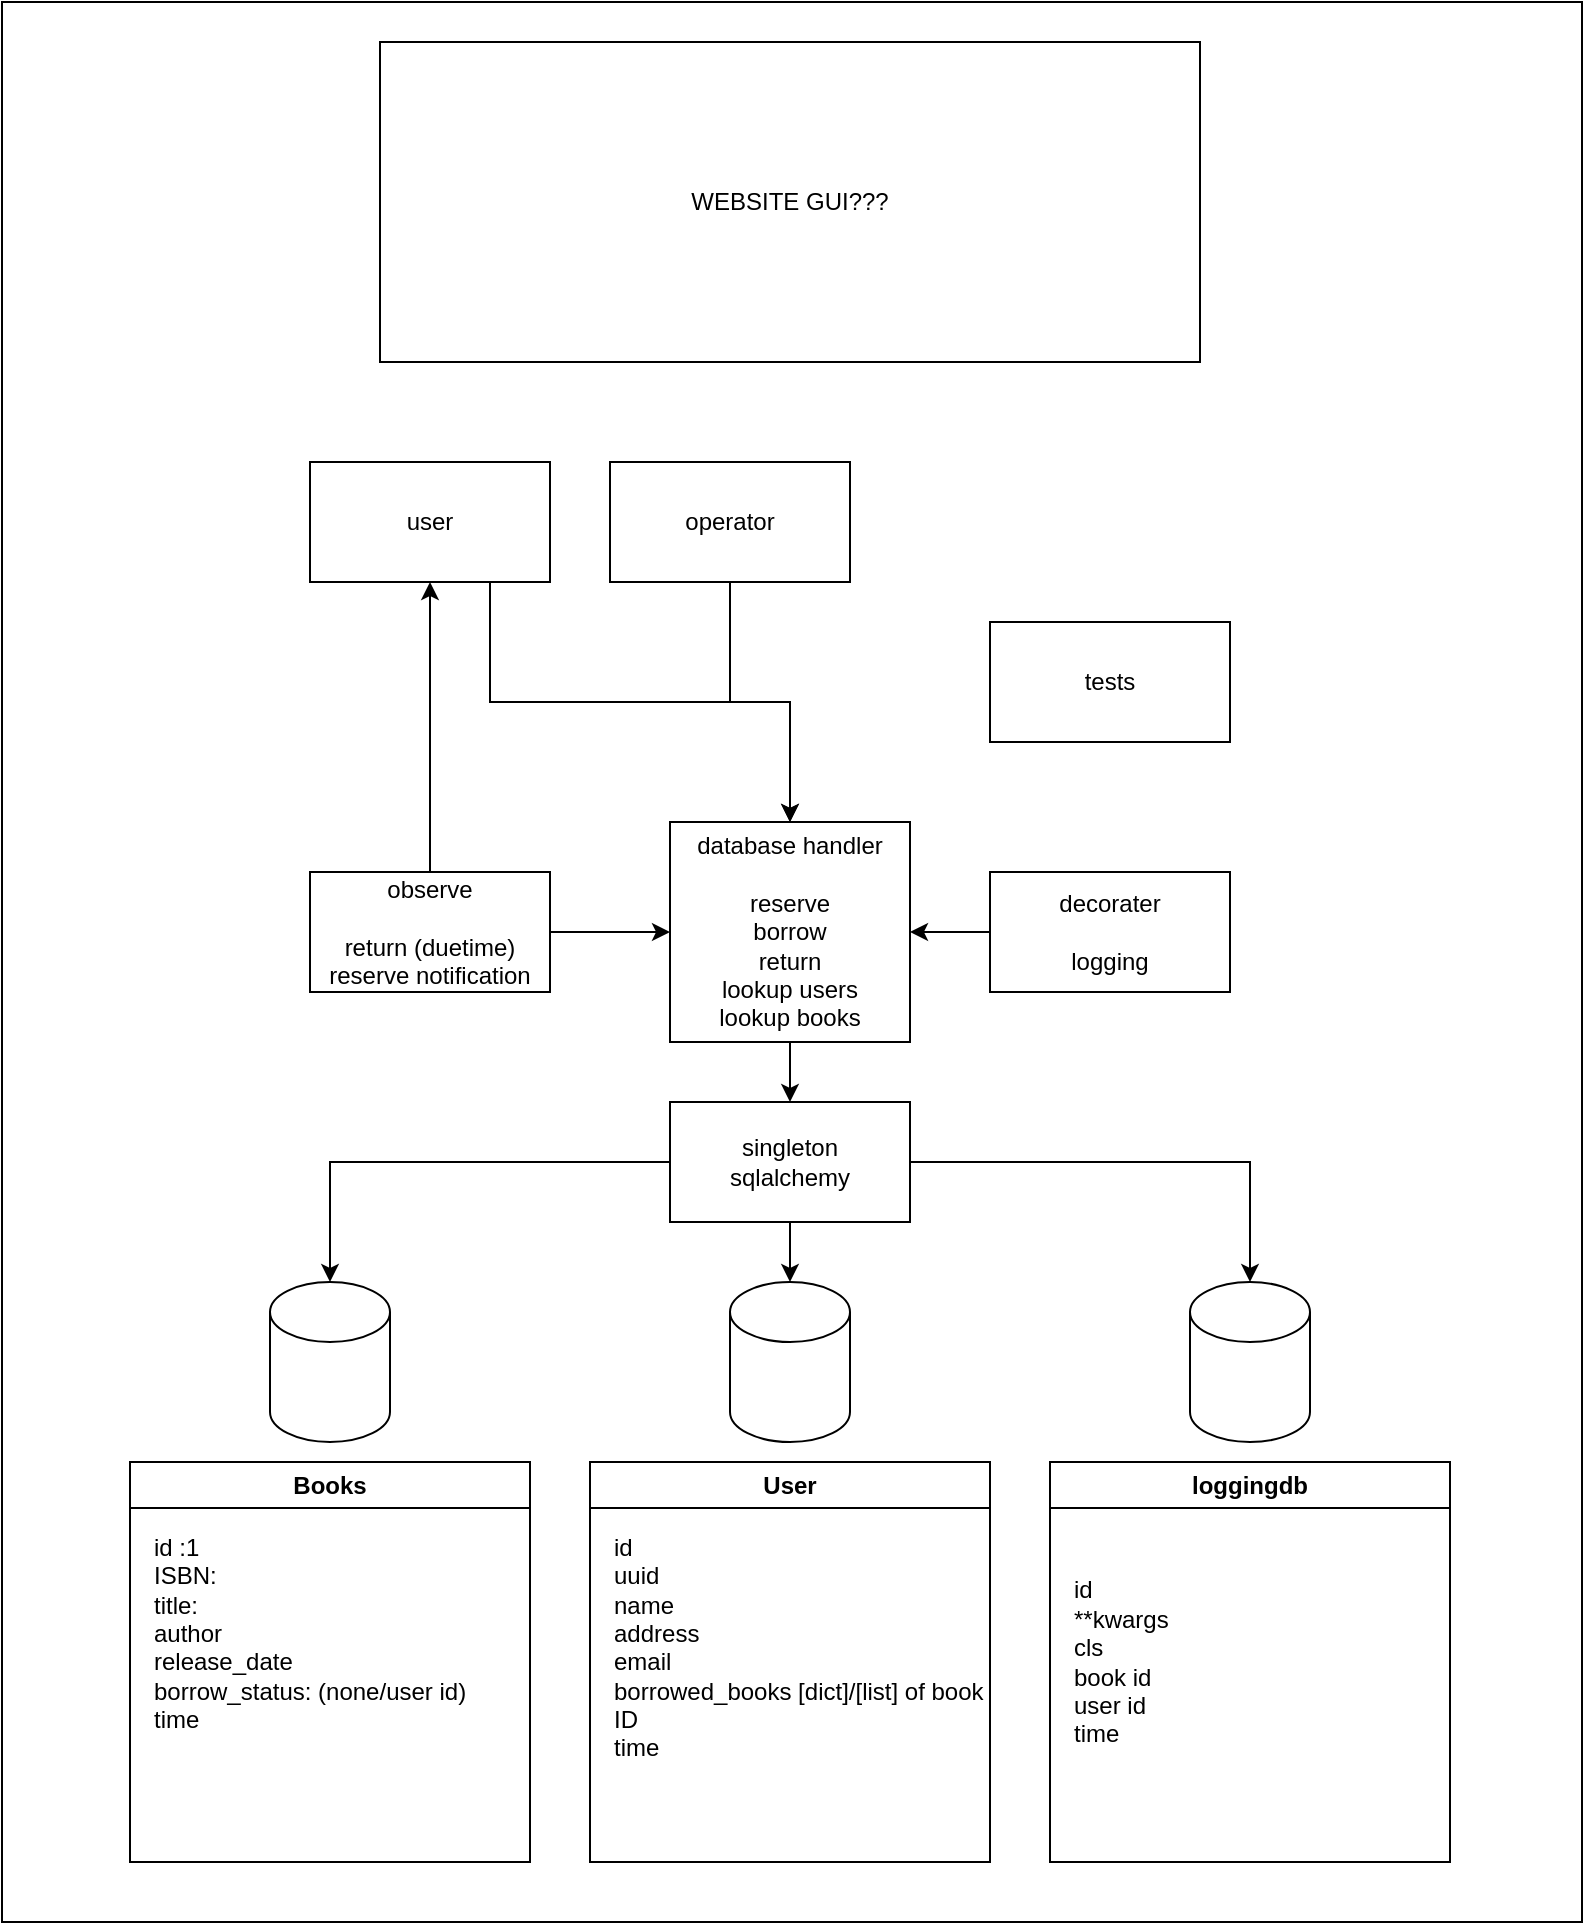 <mxfile version="24.0.1" type="device">
  <diagram name="Side-1" id="JuK31Gd6VYF-423m1zSu">
    <mxGraphModel dx="1909" dy="949" grid="1" gridSize="10" guides="1" tooltips="1" connect="1" arrows="1" fold="1" page="1" pageScale="1" pageWidth="827" pageHeight="1169" background="#FFFFFF" math="0" shadow="0">
      <root>
        <mxCell id="0" />
        <mxCell id="1" parent="0" />
        <mxCell id="3Qog16JgX0lO8ZcyqxPp-44" value="" style="rounded=0;whiteSpace=wrap;html=1;" vertex="1" parent="1">
          <mxGeometry x="20" y="20" width="790" height="960" as="geometry" />
        </mxCell>
        <mxCell id="3Qog16JgX0lO8ZcyqxPp-9" value="Books" style="swimlane;whiteSpace=wrap;html=1;" vertex="1" parent="1">
          <mxGeometry x="84" y="750" width="200" height="200" as="geometry" />
        </mxCell>
        <mxCell id="3Qog16JgX0lO8ZcyqxPp-10" value="id :1&lt;div&gt;ISBN:&lt;/div&gt;&lt;div&gt;&lt;div&gt;title:&amp;nbsp;&lt;/div&gt;&lt;div&gt;author&lt;/div&gt;&lt;div&gt;release_date&lt;/div&gt;&lt;div&gt;borrow_status: (none/user id)&lt;/div&gt;&lt;div&gt;time&lt;/div&gt;&lt;div&gt;&lt;br&gt;&lt;div&gt;&lt;br&gt;&lt;/div&gt;&lt;/div&gt;&lt;/div&gt;" style="text;html=1;align=left;verticalAlign=middle;whiteSpace=wrap;rounded=0;" vertex="1" parent="3Qog16JgX0lO8ZcyqxPp-9">
          <mxGeometry x="10" y="25" width="190" height="150" as="geometry" />
        </mxCell>
        <mxCell id="3Qog16JgX0lO8ZcyqxPp-11" value="User" style="swimlane;whiteSpace=wrap;html=1;" vertex="1" parent="1">
          <mxGeometry x="314" y="750" width="200" height="200" as="geometry" />
        </mxCell>
        <mxCell id="3Qog16JgX0lO8ZcyqxPp-12" value="&lt;div&gt;&lt;div&gt;id&lt;/div&gt;&lt;/div&gt;&lt;div&gt;uuid&lt;/div&gt;&lt;div&gt;name&lt;/div&gt;&lt;div&gt;address&lt;/div&gt;&lt;div&gt;email&lt;/div&gt;&lt;div&gt;borrowed_books [dict]/[list] of book ID&lt;/div&gt;&lt;div&gt;time&lt;/div&gt;&lt;div&gt;&lt;br&gt;&lt;/div&gt;" style="text;html=1;align=left;verticalAlign=middle;whiteSpace=wrap;rounded=0;" vertex="1" parent="3Qog16JgX0lO8ZcyqxPp-11">
          <mxGeometry x="10" y="25" width="190" height="150" as="geometry" />
        </mxCell>
        <mxCell id="3Qog16JgX0lO8ZcyqxPp-17" value="loggingdb" style="swimlane;whiteSpace=wrap;html=1;" vertex="1" parent="1">
          <mxGeometry x="544" y="750" width="200" height="200" as="geometry" />
        </mxCell>
        <mxCell id="3Qog16JgX0lO8ZcyqxPp-18" value="&lt;div&gt;&lt;div&gt;id&lt;/div&gt;&lt;/div&gt;&lt;div&gt;**kwargs&lt;/div&gt;&lt;div&gt;cls&lt;/div&gt;&lt;div&gt;book id&lt;/div&gt;&lt;div&gt;user id&lt;/div&gt;&lt;div&gt;time&lt;/div&gt;" style="text;html=1;align=left;verticalAlign=middle;whiteSpace=wrap;rounded=0;" vertex="1" parent="3Qog16JgX0lO8ZcyqxPp-17">
          <mxGeometry x="10" y="25" width="190" height="150" as="geometry" />
        </mxCell>
        <mxCell id="3Qog16JgX0lO8ZcyqxPp-20" value="" style="shape=cylinder3;whiteSpace=wrap;html=1;boundedLbl=1;backgroundOutline=1;size=15;" vertex="1" parent="1">
          <mxGeometry x="154" y="660" width="60" height="80" as="geometry" />
        </mxCell>
        <mxCell id="3Qog16JgX0lO8ZcyqxPp-21" value="" style="shape=cylinder3;whiteSpace=wrap;html=1;boundedLbl=1;backgroundOutline=1;size=15;" vertex="1" parent="1">
          <mxGeometry x="384" y="660" width="60" height="80" as="geometry" />
        </mxCell>
        <mxCell id="3Qog16JgX0lO8ZcyqxPp-22" value="" style="shape=cylinder3;whiteSpace=wrap;html=1;boundedLbl=1;backgroundOutline=1;size=15;" vertex="1" parent="1">
          <mxGeometry x="614" y="660" width="60" height="80" as="geometry" />
        </mxCell>
        <mxCell id="3Qog16JgX0lO8ZcyqxPp-23" value="singleton&lt;div&gt;sqlalchemy&lt;/div&gt;" style="rounded=0;whiteSpace=wrap;html=1;" vertex="1" parent="1">
          <mxGeometry x="354" y="570" width="120" height="60" as="geometry" />
        </mxCell>
        <mxCell id="3Qog16JgX0lO8ZcyqxPp-28" style="edgeStyle=orthogonalEdgeStyle;rounded=0;orthogonalLoop=1;jettySize=auto;html=1;exitX=0.5;exitY=1;exitDx=0;exitDy=0;entryX=0.5;entryY=0;entryDx=0;entryDy=0;" edge="1" parent="1" source="3Qog16JgX0lO8ZcyqxPp-25" target="3Qog16JgX0lO8ZcyqxPp-23">
          <mxGeometry relative="1" as="geometry" />
        </mxCell>
        <mxCell id="3Qog16JgX0lO8ZcyqxPp-25" value="database handler&lt;div&gt;&lt;br&gt;&lt;div&gt;reserve&lt;/div&gt;&lt;div&gt;borrow&lt;/div&gt;&lt;div&gt;return&lt;/div&gt;&lt;div&gt;lookup users&lt;/div&gt;&lt;div&gt;lookup books&lt;/div&gt;&lt;/div&gt;" style="rounded=0;whiteSpace=wrap;html=1;" vertex="1" parent="1">
          <mxGeometry x="354" y="430" width="120" height="110" as="geometry" />
        </mxCell>
        <mxCell id="3Qog16JgX0lO8ZcyqxPp-27" style="edgeStyle=orthogonalEdgeStyle;rounded=0;orthogonalLoop=1;jettySize=auto;html=1;exitX=0;exitY=0.5;exitDx=0;exitDy=0;entryX=1;entryY=0.5;entryDx=0;entryDy=0;" edge="1" parent="1" source="3Qog16JgX0lO8ZcyqxPp-26" target="3Qog16JgX0lO8ZcyqxPp-25">
          <mxGeometry relative="1" as="geometry" />
        </mxCell>
        <mxCell id="3Qog16JgX0lO8ZcyqxPp-26" value="decorater&lt;div&gt;&lt;br&gt;&lt;div&gt;logging&lt;/div&gt;&lt;/div&gt;" style="rounded=0;whiteSpace=wrap;html=1;" vertex="1" parent="1">
          <mxGeometry x="514" y="455" width="120" height="60" as="geometry" />
        </mxCell>
        <mxCell id="3Qog16JgX0lO8ZcyqxPp-29" style="edgeStyle=orthogonalEdgeStyle;rounded=0;orthogonalLoop=1;jettySize=auto;html=1;exitX=1;exitY=0.5;exitDx=0;exitDy=0;entryX=0.5;entryY=0;entryDx=0;entryDy=0;entryPerimeter=0;" edge="1" parent="1" source="3Qog16JgX0lO8ZcyqxPp-23" target="3Qog16JgX0lO8ZcyqxPp-22">
          <mxGeometry relative="1" as="geometry" />
        </mxCell>
        <mxCell id="3Qog16JgX0lO8ZcyqxPp-30" style="edgeStyle=orthogonalEdgeStyle;rounded=0;orthogonalLoop=1;jettySize=auto;html=1;exitX=0.5;exitY=1;exitDx=0;exitDy=0;entryX=0.5;entryY=0;entryDx=0;entryDy=0;entryPerimeter=0;" edge="1" parent="1" source="3Qog16JgX0lO8ZcyqxPp-23" target="3Qog16JgX0lO8ZcyqxPp-21">
          <mxGeometry relative="1" as="geometry" />
        </mxCell>
        <mxCell id="3Qog16JgX0lO8ZcyqxPp-31" style="edgeStyle=orthogonalEdgeStyle;rounded=0;orthogonalLoop=1;jettySize=auto;html=1;exitX=0;exitY=0.5;exitDx=0;exitDy=0;entryX=0.5;entryY=0;entryDx=0;entryDy=0;entryPerimeter=0;" edge="1" parent="1" source="3Qog16JgX0lO8ZcyqxPp-23" target="3Qog16JgX0lO8ZcyqxPp-20">
          <mxGeometry relative="1" as="geometry" />
        </mxCell>
        <mxCell id="3Qog16JgX0lO8ZcyqxPp-33" style="edgeStyle=orthogonalEdgeStyle;rounded=0;orthogonalLoop=1;jettySize=auto;html=1;exitX=1;exitY=0.5;exitDx=0;exitDy=0;entryX=0;entryY=0.5;entryDx=0;entryDy=0;" edge="1" parent="1" source="3Qog16JgX0lO8ZcyqxPp-32" target="3Qog16JgX0lO8ZcyqxPp-25">
          <mxGeometry relative="1" as="geometry" />
        </mxCell>
        <mxCell id="3Qog16JgX0lO8ZcyqxPp-36" style="edgeStyle=orthogonalEdgeStyle;rounded=0;orthogonalLoop=1;jettySize=auto;html=1;exitX=0.5;exitY=0;exitDx=0;exitDy=0;entryX=0.5;entryY=1;entryDx=0;entryDy=0;" edge="1" parent="1" source="3Qog16JgX0lO8ZcyqxPp-32" target="3Qog16JgX0lO8ZcyqxPp-34">
          <mxGeometry relative="1" as="geometry" />
        </mxCell>
        <mxCell id="3Qog16JgX0lO8ZcyqxPp-32" value="observe&lt;div&gt;&lt;br&gt;&lt;/div&gt;&lt;div&gt;return (duetime)&lt;/div&gt;&lt;div&gt;reserve notification&lt;/div&gt;" style="rounded=0;whiteSpace=wrap;html=1;" vertex="1" parent="1">
          <mxGeometry x="174" y="455" width="120" height="60" as="geometry" />
        </mxCell>
        <mxCell id="3Qog16JgX0lO8ZcyqxPp-40" style="edgeStyle=orthogonalEdgeStyle;rounded=0;orthogonalLoop=1;jettySize=auto;html=1;exitX=0.75;exitY=1;exitDx=0;exitDy=0;" edge="1" parent="1" source="3Qog16JgX0lO8ZcyqxPp-34" target="3Qog16JgX0lO8ZcyqxPp-25">
          <mxGeometry relative="1" as="geometry" />
        </mxCell>
        <mxCell id="3Qog16JgX0lO8ZcyqxPp-34" value="user" style="rounded=0;whiteSpace=wrap;html=1;" vertex="1" parent="1">
          <mxGeometry x="174" y="250" width="120" height="60" as="geometry" />
        </mxCell>
        <mxCell id="3Qog16JgX0lO8ZcyqxPp-41" style="edgeStyle=orthogonalEdgeStyle;rounded=0;orthogonalLoop=1;jettySize=auto;html=1;exitX=0.5;exitY=1;exitDx=0;exitDy=0;" edge="1" parent="1" source="3Qog16JgX0lO8ZcyqxPp-35" target="3Qog16JgX0lO8ZcyqxPp-25">
          <mxGeometry relative="1" as="geometry" />
        </mxCell>
        <mxCell id="3Qog16JgX0lO8ZcyqxPp-35" value="operator" style="rounded=0;whiteSpace=wrap;html=1;" vertex="1" parent="1">
          <mxGeometry x="324" y="250" width="120" height="60" as="geometry" />
        </mxCell>
        <mxCell id="3Qog16JgX0lO8ZcyqxPp-42" value="tests" style="rounded=0;whiteSpace=wrap;html=1;" vertex="1" parent="1">
          <mxGeometry x="514" y="330" width="120" height="60" as="geometry" />
        </mxCell>
        <mxCell id="3Qog16JgX0lO8ZcyqxPp-43" value="WEBSITE GUI???" style="rounded=0;whiteSpace=wrap;html=1;" vertex="1" parent="1">
          <mxGeometry x="209" y="40" width="410" height="160" as="geometry" />
        </mxCell>
      </root>
    </mxGraphModel>
  </diagram>
</mxfile>
